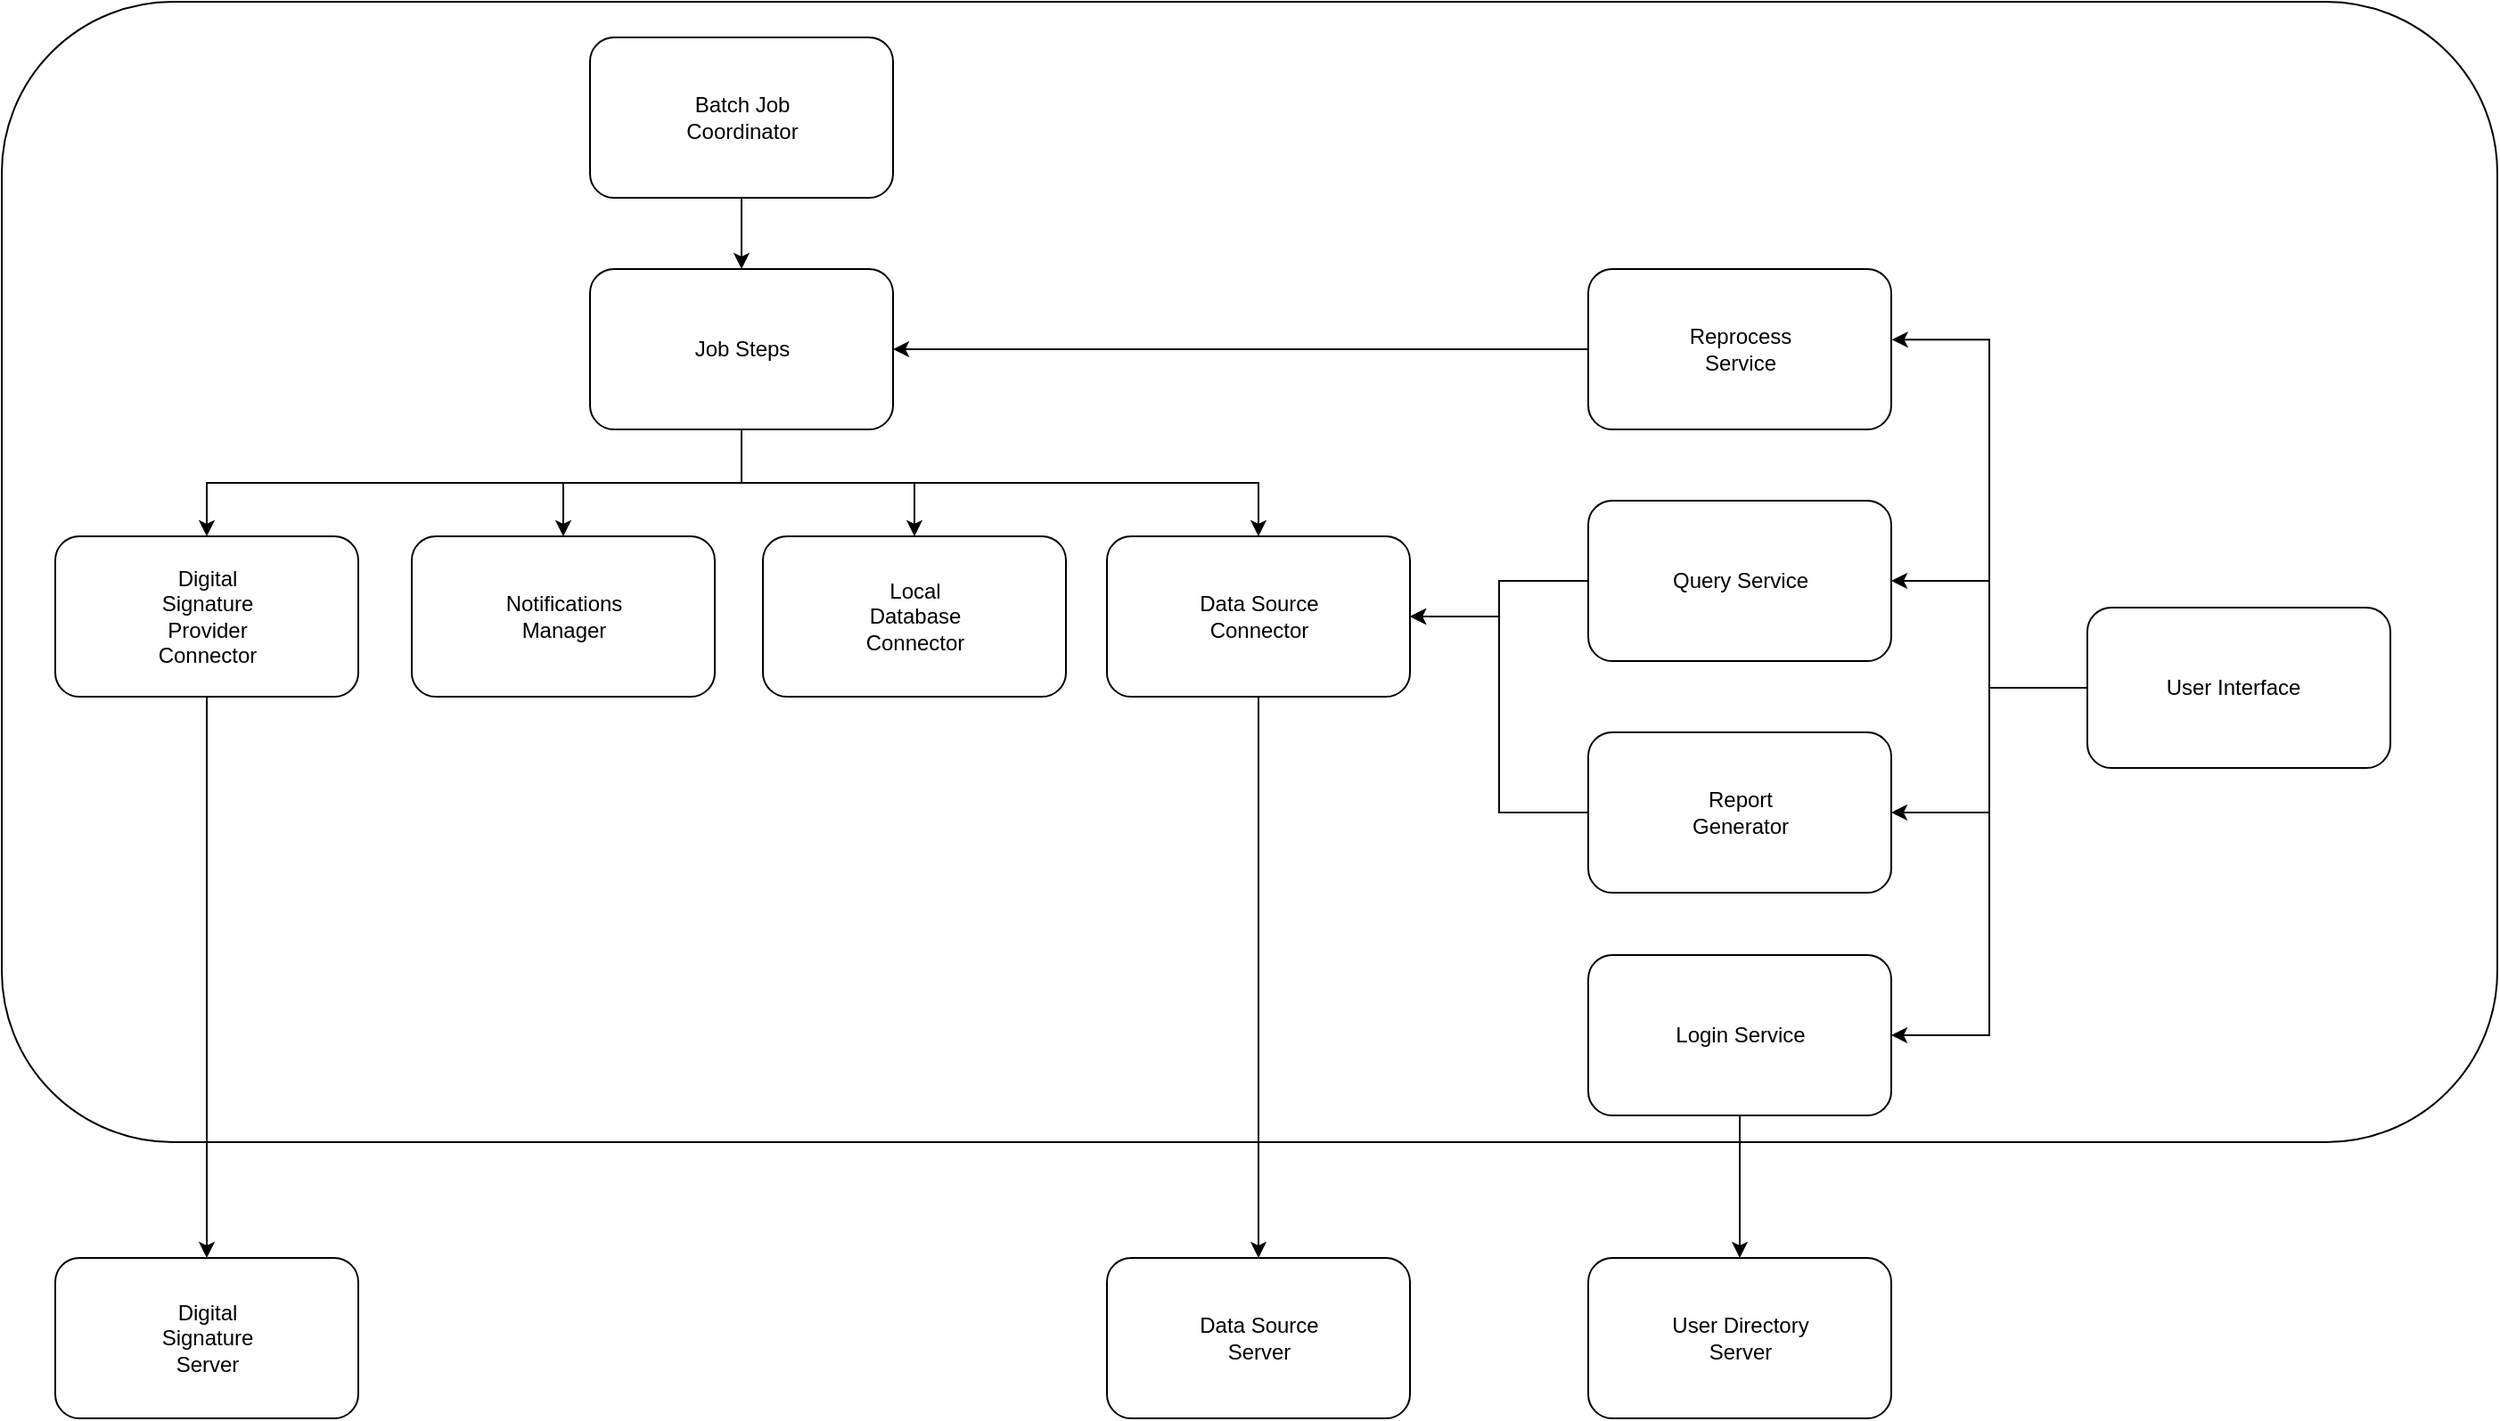 <mxfile version="24.4.10" type="github">
  <diagram name="第 1 页" id="QO-yRRX4etxg2OLbIyc4">
    <mxGraphModel dx="1811" dy="1049" grid="1" gridSize="10" guides="1" tooltips="1" connect="1" arrows="1" fold="1" page="1" pageScale="1" pageWidth="827" pageHeight="1169" math="0" shadow="0">
      <root>
        <mxCell id="0" />
        <mxCell id="1" parent="0" />
        <mxCell id="2hJYjnkSY_i1DHbf2jPi-93" value="" style="group" vertex="1" connectable="0" parent="1">
          <mxGeometry x="260" y="20" width="1370" height="770" as="geometry" />
        </mxCell>
        <mxCell id="2hJYjnkSY_i1DHbf2jPi-94" value="" style="rounded=1;whiteSpace=wrap;html=1;" vertex="1" parent="2hJYjnkSY_i1DHbf2jPi-93">
          <mxGeometry x="-30" y="-20" width="1400" height="640" as="geometry" />
        </mxCell>
        <mxCell id="2hJYjnkSY_i1DHbf2jPi-68" value="" style="group" vertex="1" connectable="0" parent="2hJYjnkSY_i1DHbf2jPi-93">
          <mxGeometry x="860" y="685" width="170" height="90" as="geometry" />
        </mxCell>
        <mxCell id="2hJYjnkSY_i1DHbf2jPi-69" value="" style="rounded=1;whiteSpace=wrap;html=1;" vertex="1" parent="2hJYjnkSY_i1DHbf2jPi-68">
          <mxGeometry width="170" height="90" as="geometry" />
        </mxCell>
        <mxCell id="2hJYjnkSY_i1DHbf2jPi-70" value="User Directory Server" style="text;html=1;align=center;verticalAlign=middle;whiteSpace=wrap;rounded=0;" vertex="1" parent="2hJYjnkSY_i1DHbf2jPi-68">
          <mxGeometry x="42.5" y="22.5" width="85" height="45" as="geometry" />
        </mxCell>
        <mxCell id="2hJYjnkSY_i1DHbf2jPi-75" value="" style="group" vertex="1" connectable="0" parent="2hJYjnkSY_i1DHbf2jPi-93">
          <mxGeometry y="685" width="170" height="90" as="geometry" />
        </mxCell>
        <mxCell id="2hJYjnkSY_i1DHbf2jPi-76" value="" style="rounded=1;whiteSpace=wrap;html=1;" vertex="1" parent="2hJYjnkSY_i1DHbf2jPi-75">
          <mxGeometry width="170" height="90" as="geometry" />
        </mxCell>
        <mxCell id="2hJYjnkSY_i1DHbf2jPi-77" value="Digital Signature&lt;div&gt;Server&lt;/div&gt;" style="text;html=1;align=center;verticalAlign=middle;whiteSpace=wrap;rounded=0;" vertex="1" parent="2hJYjnkSY_i1DHbf2jPi-75">
          <mxGeometry x="42.5" y="22.5" width="85" height="45" as="geometry" />
        </mxCell>
        <mxCell id="2hJYjnkSY_i1DHbf2jPi-78" style="edgeStyle=orthogonalEdgeStyle;rounded=0;orthogonalLoop=1;jettySize=auto;html=1;exitX=0.5;exitY=1;exitDx=0;exitDy=0;" edge="1" parent="2hJYjnkSY_i1DHbf2jPi-93" source="7kE2tY7jgJx2WLP6qvL9-17" target="2hJYjnkSY_i1DHbf2jPi-76">
          <mxGeometry relative="1" as="geometry" />
        </mxCell>
        <mxCell id="2hJYjnkSY_i1DHbf2jPi-79" value="" style="group" vertex="1" connectable="0" parent="2hJYjnkSY_i1DHbf2jPi-93">
          <mxGeometry x="590" y="685" width="170" height="90" as="geometry" />
        </mxCell>
        <mxCell id="2hJYjnkSY_i1DHbf2jPi-80" value="" style="rounded=1;whiteSpace=wrap;html=1;" vertex="1" parent="2hJYjnkSY_i1DHbf2jPi-79">
          <mxGeometry width="170" height="90" as="geometry" />
        </mxCell>
        <mxCell id="2hJYjnkSY_i1DHbf2jPi-81" value="Data Source Server" style="text;html=1;align=center;verticalAlign=middle;whiteSpace=wrap;rounded=0;" vertex="1" parent="2hJYjnkSY_i1DHbf2jPi-79">
          <mxGeometry x="42.5" y="22.5" width="85" height="45" as="geometry" />
        </mxCell>
        <mxCell id="2hJYjnkSY_i1DHbf2jPi-36" value="" style="group" vertex="1" connectable="0" parent="2hJYjnkSY_i1DHbf2jPi-93">
          <mxGeometry x="1140" y="320" width="170" height="90" as="geometry" />
        </mxCell>
        <mxCell id="2hJYjnkSY_i1DHbf2jPi-37" value="" style="rounded=1;whiteSpace=wrap;html=1;" vertex="1" parent="2hJYjnkSY_i1DHbf2jPi-36">
          <mxGeometry width="170" height="90" as="geometry" />
        </mxCell>
        <mxCell id="2hJYjnkSY_i1DHbf2jPi-38" value="User Interface" style="text;html=1;align=center;verticalAlign=middle;whiteSpace=wrap;rounded=0;" vertex="1" parent="2hJYjnkSY_i1DHbf2jPi-36">
          <mxGeometry x="42.5" y="22.5" width="77.5" height="45" as="geometry" />
        </mxCell>
        <mxCell id="2hJYjnkSY_i1DHbf2jPi-40" value="" style="group" vertex="1" connectable="0" parent="2hJYjnkSY_i1DHbf2jPi-93">
          <mxGeometry x="860" y="130" width="170" height="90" as="geometry" />
        </mxCell>
        <mxCell id="2hJYjnkSY_i1DHbf2jPi-41" value="" style="rounded=1;whiteSpace=wrap;html=1;" vertex="1" parent="2hJYjnkSY_i1DHbf2jPi-40">
          <mxGeometry width="170" height="90" as="geometry" />
        </mxCell>
        <mxCell id="2hJYjnkSY_i1DHbf2jPi-42" value="Reprocess Service" style="text;html=1;align=center;verticalAlign=middle;whiteSpace=wrap;rounded=0;" vertex="1" parent="2hJYjnkSY_i1DHbf2jPi-40">
          <mxGeometry x="42.5" y="22.5" width="85" height="45" as="geometry" />
        </mxCell>
        <mxCell id="2hJYjnkSY_i1DHbf2jPi-48" value="" style="group" vertex="1" connectable="0" parent="2hJYjnkSY_i1DHbf2jPi-93">
          <mxGeometry x="860" y="260" width="170" height="90" as="geometry" />
        </mxCell>
        <mxCell id="2hJYjnkSY_i1DHbf2jPi-49" value="" style="rounded=1;whiteSpace=wrap;html=1;" vertex="1" parent="2hJYjnkSY_i1DHbf2jPi-48">
          <mxGeometry width="170" height="90" as="geometry" />
        </mxCell>
        <mxCell id="2hJYjnkSY_i1DHbf2jPi-50" value="Query Service" style="text;html=1;align=center;verticalAlign=middle;whiteSpace=wrap;rounded=0;" vertex="1" parent="2hJYjnkSY_i1DHbf2jPi-48">
          <mxGeometry x="42.5" y="22.5" width="85" height="45" as="geometry" />
        </mxCell>
        <mxCell id="2hJYjnkSY_i1DHbf2jPi-51" value="" style="group" vertex="1" connectable="0" parent="2hJYjnkSY_i1DHbf2jPi-93">
          <mxGeometry x="860" y="515" width="170" height="90" as="geometry" />
        </mxCell>
        <mxCell id="2hJYjnkSY_i1DHbf2jPi-52" value="" style="rounded=1;whiteSpace=wrap;html=1;" vertex="1" parent="2hJYjnkSY_i1DHbf2jPi-51">
          <mxGeometry width="170" height="90" as="geometry" />
        </mxCell>
        <mxCell id="2hJYjnkSY_i1DHbf2jPi-53" value="Login Service" style="text;html=1;align=center;verticalAlign=middle;whiteSpace=wrap;rounded=0;" vertex="1" parent="2hJYjnkSY_i1DHbf2jPi-51">
          <mxGeometry x="42.5" y="22.5" width="85" height="45" as="geometry" />
        </mxCell>
        <mxCell id="2hJYjnkSY_i1DHbf2jPi-54" value="" style="group" vertex="1" connectable="0" parent="2hJYjnkSY_i1DHbf2jPi-93">
          <mxGeometry x="860" y="390" width="170" height="90" as="geometry" />
        </mxCell>
        <mxCell id="2hJYjnkSY_i1DHbf2jPi-55" value="" style="rounded=1;whiteSpace=wrap;html=1;" vertex="1" parent="2hJYjnkSY_i1DHbf2jPi-54">
          <mxGeometry width="170" height="90" as="geometry" />
        </mxCell>
        <mxCell id="2hJYjnkSY_i1DHbf2jPi-56" value="Report Generator" style="text;html=1;align=center;verticalAlign=middle;whiteSpace=wrap;rounded=0;" vertex="1" parent="2hJYjnkSY_i1DHbf2jPi-54">
          <mxGeometry x="42.5" y="22.5" width="85" height="45" as="geometry" />
        </mxCell>
        <mxCell id="7kE2tY7jgJx2WLP6qvL9-10" value="" style="group" parent="2hJYjnkSY_i1DHbf2jPi-93" vertex="1" connectable="0">
          <mxGeometry x="200" y="280" width="170" height="90" as="geometry" />
        </mxCell>
        <mxCell id="7kE2tY7jgJx2WLP6qvL9-11" value="" style="rounded=1;whiteSpace=wrap;html=1;" parent="7kE2tY7jgJx2WLP6qvL9-10" vertex="1">
          <mxGeometry width="170" height="90" as="geometry" />
        </mxCell>
        <mxCell id="7kE2tY7jgJx2WLP6qvL9-12" value="Notifications Manager" style="text;html=1;align=center;verticalAlign=middle;whiteSpace=wrap;rounded=0;" parent="7kE2tY7jgJx2WLP6qvL9-10" vertex="1">
          <mxGeometry x="42.5" y="22.5" width="85" height="45" as="geometry" />
        </mxCell>
        <mxCell id="7kE2tY7jgJx2WLP6qvL9-16" value="" style="group" parent="2hJYjnkSY_i1DHbf2jPi-93" vertex="1" connectable="0">
          <mxGeometry y="280" width="170" height="90" as="geometry" />
        </mxCell>
        <mxCell id="7kE2tY7jgJx2WLP6qvL9-17" value="" style="rounded=1;whiteSpace=wrap;html=1;" parent="7kE2tY7jgJx2WLP6qvL9-16" vertex="1">
          <mxGeometry width="170" height="90" as="geometry" />
        </mxCell>
        <mxCell id="7kE2tY7jgJx2WLP6qvL9-18" value="Digital Signature Provider Connector" style="text;html=1;align=center;verticalAlign=middle;whiteSpace=wrap;rounded=0;" parent="7kE2tY7jgJx2WLP6qvL9-16" vertex="1">
          <mxGeometry x="42.5" y="22.5" width="85" height="45" as="geometry" />
        </mxCell>
        <mxCell id="2hJYjnkSY_i1DHbf2jPi-2" style="edgeStyle=orthogonalEdgeStyle;rounded=0;orthogonalLoop=1;jettySize=auto;html=1;exitX=0.5;exitY=1;exitDx=0;exitDy=0;entryX=0.5;entryY=0;entryDx=0;entryDy=0;" edge="1" parent="2hJYjnkSY_i1DHbf2jPi-93" source="7kE2tY7jgJx2WLP6qvL9-8" target="7kE2tY7jgJx2WLP6qvL9-5">
          <mxGeometry relative="1" as="geometry" />
        </mxCell>
        <mxCell id="2hJYjnkSY_i1DHbf2jPi-3" style="edgeStyle=orthogonalEdgeStyle;rounded=0;orthogonalLoop=1;jettySize=auto;html=1;exitX=0.5;exitY=1;exitDx=0;exitDy=0;" edge="1" parent="2hJYjnkSY_i1DHbf2jPi-93" source="7kE2tY7jgJx2WLP6qvL9-8" target="7kE2tY7jgJx2WLP6qvL9-11">
          <mxGeometry relative="1" as="geometry" />
        </mxCell>
        <mxCell id="2hJYjnkSY_i1DHbf2jPi-4" style="edgeStyle=orthogonalEdgeStyle;rounded=0;orthogonalLoop=1;jettySize=auto;html=1;exitX=0.5;exitY=1;exitDx=0;exitDy=0;" edge="1" parent="2hJYjnkSY_i1DHbf2jPi-93" source="7kE2tY7jgJx2WLP6qvL9-8" target="7kE2tY7jgJx2WLP6qvL9-17">
          <mxGeometry relative="1" as="geometry" />
        </mxCell>
        <mxCell id="2hJYjnkSY_i1DHbf2jPi-83" value="" style="group" vertex="1" connectable="0" parent="2hJYjnkSY_i1DHbf2jPi-93">
          <mxGeometry x="590" y="280" width="170" height="90" as="geometry" />
        </mxCell>
        <mxCell id="2hJYjnkSY_i1DHbf2jPi-44" value="" style="rounded=1;whiteSpace=wrap;html=1;" vertex="1" parent="2hJYjnkSY_i1DHbf2jPi-83">
          <mxGeometry width="170" height="90" as="geometry" />
        </mxCell>
        <mxCell id="2hJYjnkSY_i1DHbf2jPi-45" value="Data Source Connector" style="text;html=1;align=center;verticalAlign=middle;whiteSpace=wrap;rounded=0;" vertex="1" parent="2hJYjnkSY_i1DHbf2jPi-83">
          <mxGeometry x="42.5" y="22.5" width="85" height="45" as="geometry" />
        </mxCell>
        <mxCell id="2hJYjnkSY_i1DHbf2jPi-84" style="edgeStyle=orthogonalEdgeStyle;rounded=0;orthogonalLoop=1;jettySize=auto;html=1;exitX=0.5;exitY=1;exitDx=0;exitDy=0;entryX=0.5;entryY=0;entryDx=0;entryDy=0;" edge="1" parent="2hJYjnkSY_i1DHbf2jPi-93" source="7kE2tY7jgJx2WLP6qvL9-8" target="2hJYjnkSY_i1DHbf2jPi-44">
          <mxGeometry relative="1" as="geometry" />
        </mxCell>
        <mxCell id="7kE2tY7jgJx2WLP6qvL9-1" value="" style="rounded=1;whiteSpace=wrap;html=1;" parent="2hJYjnkSY_i1DHbf2jPi-93" vertex="1">
          <mxGeometry x="300" width="170" height="90" as="geometry" />
        </mxCell>
        <mxCell id="7kE2tY7jgJx2WLP6qvL9-2" value="Batch Job Coordinator" style="text;html=1;align=center;verticalAlign=middle;whiteSpace=wrap;rounded=0;" parent="2hJYjnkSY_i1DHbf2jPi-93" vertex="1">
          <mxGeometry x="342.5" y="22.5" width="85" height="45" as="geometry" />
        </mxCell>
        <mxCell id="7kE2tY7jgJx2WLP6qvL9-7" value="" style="group" parent="2hJYjnkSY_i1DHbf2jPi-93" vertex="1" connectable="0">
          <mxGeometry x="300" y="130" width="170" height="90" as="geometry" />
        </mxCell>
        <mxCell id="7kE2tY7jgJx2WLP6qvL9-8" value="" style="rounded=1;whiteSpace=wrap;html=1;" parent="7kE2tY7jgJx2WLP6qvL9-7" vertex="1">
          <mxGeometry width="170" height="90" as="geometry" />
        </mxCell>
        <mxCell id="7kE2tY7jgJx2WLP6qvL9-9" value="Job Steps" style="text;html=1;align=center;verticalAlign=middle;whiteSpace=wrap;rounded=0;" parent="7kE2tY7jgJx2WLP6qvL9-7" vertex="1">
          <mxGeometry x="42.5" y="22.5" width="85" height="45" as="geometry" />
        </mxCell>
        <mxCell id="2hJYjnkSY_i1DHbf2jPi-1" style="edgeStyle=orthogonalEdgeStyle;rounded=0;orthogonalLoop=1;jettySize=auto;html=1;exitX=0.5;exitY=1;exitDx=0;exitDy=0;entryX=0.5;entryY=0;entryDx=0;entryDy=0;" edge="1" parent="2hJYjnkSY_i1DHbf2jPi-93" source="7kE2tY7jgJx2WLP6qvL9-1" target="7kE2tY7jgJx2WLP6qvL9-8">
          <mxGeometry relative="1" as="geometry" />
        </mxCell>
        <mxCell id="2hJYjnkSY_i1DHbf2jPi-85" style="edgeStyle=orthogonalEdgeStyle;rounded=0;orthogonalLoop=1;jettySize=auto;html=1;exitX=0;exitY=0.5;exitDx=0;exitDy=0;entryX=1.002;entryY=0.44;entryDx=0;entryDy=0;entryPerimeter=0;" edge="1" parent="2hJYjnkSY_i1DHbf2jPi-93" source="2hJYjnkSY_i1DHbf2jPi-37" target="2hJYjnkSY_i1DHbf2jPi-41">
          <mxGeometry relative="1" as="geometry" />
        </mxCell>
        <mxCell id="2hJYjnkSY_i1DHbf2jPi-86" style="edgeStyle=orthogonalEdgeStyle;rounded=0;orthogonalLoop=1;jettySize=auto;html=1;exitX=0;exitY=0.5;exitDx=0;exitDy=0;entryX=1;entryY=0.5;entryDx=0;entryDy=0;" edge="1" parent="2hJYjnkSY_i1DHbf2jPi-93" source="2hJYjnkSY_i1DHbf2jPi-37" target="2hJYjnkSY_i1DHbf2jPi-49">
          <mxGeometry relative="1" as="geometry" />
        </mxCell>
        <mxCell id="2hJYjnkSY_i1DHbf2jPi-87" style="edgeStyle=orthogonalEdgeStyle;rounded=0;orthogonalLoop=1;jettySize=auto;html=1;exitX=0;exitY=0.5;exitDx=0;exitDy=0;entryX=1;entryY=0.5;entryDx=0;entryDy=0;" edge="1" parent="2hJYjnkSY_i1DHbf2jPi-93" source="2hJYjnkSY_i1DHbf2jPi-37" target="2hJYjnkSY_i1DHbf2jPi-52">
          <mxGeometry relative="1" as="geometry" />
        </mxCell>
        <mxCell id="2hJYjnkSY_i1DHbf2jPi-88" style="edgeStyle=orthogonalEdgeStyle;rounded=0;orthogonalLoop=1;jettySize=auto;html=1;exitX=0;exitY=0.5;exitDx=0;exitDy=0;entryX=1;entryY=0.5;entryDx=0;entryDy=0;" edge="1" parent="2hJYjnkSY_i1DHbf2jPi-93" source="2hJYjnkSY_i1DHbf2jPi-37" target="2hJYjnkSY_i1DHbf2jPi-55">
          <mxGeometry relative="1" as="geometry" />
        </mxCell>
        <mxCell id="2hJYjnkSY_i1DHbf2jPi-89" style="edgeStyle=orthogonalEdgeStyle;rounded=0;orthogonalLoop=1;jettySize=auto;html=1;exitX=0;exitY=0.5;exitDx=0;exitDy=0;entryX=1;entryY=0.5;entryDx=0;entryDy=0;" edge="1" parent="2hJYjnkSY_i1DHbf2jPi-93" source="2hJYjnkSY_i1DHbf2jPi-41" target="7kE2tY7jgJx2WLP6qvL9-8">
          <mxGeometry relative="1" as="geometry" />
        </mxCell>
        <mxCell id="7kE2tY7jgJx2WLP6qvL9-4" value="" style="group" parent="2hJYjnkSY_i1DHbf2jPi-93" vertex="1" connectable="0">
          <mxGeometry x="397" y="280" width="170" height="90" as="geometry" />
        </mxCell>
        <mxCell id="7kE2tY7jgJx2WLP6qvL9-5" value="" style="rounded=1;whiteSpace=wrap;html=1;" parent="7kE2tY7jgJx2WLP6qvL9-4" vertex="1">
          <mxGeometry width="170" height="90" as="geometry" />
        </mxCell>
        <mxCell id="7kE2tY7jgJx2WLP6qvL9-6" value="Local Database Connector" style="text;html=1;align=center;verticalAlign=middle;whiteSpace=wrap;rounded=0;" parent="7kE2tY7jgJx2WLP6qvL9-4" vertex="1">
          <mxGeometry x="42.5" y="22.5" width="85" height="45" as="geometry" />
        </mxCell>
        <mxCell id="2hJYjnkSY_i1DHbf2jPi-90" style="edgeStyle=orthogonalEdgeStyle;rounded=0;orthogonalLoop=1;jettySize=auto;html=1;exitX=0;exitY=0.5;exitDx=0;exitDy=0;entryX=1;entryY=0.5;entryDx=0;entryDy=0;" edge="1" parent="2hJYjnkSY_i1DHbf2jPi-93" source="2hJYjnkSY_i1DHbf2jPi-49" target="2hJYjnkSY_i1DHbf2jPi-44">
          <mxGeometry relative="1" as="geometry" />
        </mxCell>
        <mxCell id="2hJYjnkSY_i1DHbf2jPi-91" style="edgeStyle=orthogonalEdgeStyle;rounded=0;orthogonalLoop=1;jettySize=auto;html=1;exitX=0;exitY=0.5;exitDx=0;exitDy=0;entryX=1;entryY=0.5;entryDx=0;entryDy=0;" edge="1" parent="2hJYjnkSY_i1DHbf2jPi-93" source="2hJYjnkSY_i1DHbf2jPi-55" target="2hJYjnkSY_i1DHbf2jPi-44">
          <mxGeometry relative="1" as="geometry" />
        </mxCell>
        <mxCell id="2hJYjnkSY_i1DHbf2jPi-92" style="edgeStyle=orthogonalEdgeStyle;rounded=0;orthogonalLoop=1;jettySize=auto;html=1;exitX=0.5;exitY=1;exitDx=0;exitDy=0;entryX=0.5;entryY=0;entryDx=0;entryDy=0;" edge="1" parent="2hJYjnkSY_i1DHbf2jPi-93" source="2hJYjnkSY_i1DHbf2jPi-44" target="2hJYjnkSY_i1DHbf2jPi-80">
          <mxGeometry relative="1" as="geometry" />
        </mxCell>
        <mxCell id="2hJYjnkSY_i1DHbf2jPi-95" style="edgeStyle=orthogonalEdgeStyle;rounded=0;orthogonalLoop=1;jettySize=auto;html=1;exitX=0.5;exitY=1;exitDx=0;exitDy=0;entryX=0.5;entryY=0;entryDx=0;entryDy=0;" edge="1" parent="2hJYjnkSY_i1DHbf2jPi-93" source="2hJYjnkSY_i1DHbf2jPi-52" target="2hJYjnkSY_i1DHbf2jPi-69">
          <mxGeometry relative="1" as="geometry" />
        </mxCell>
      </root>
    </mxGraphModel>
  </diagram>
</mxfile>
